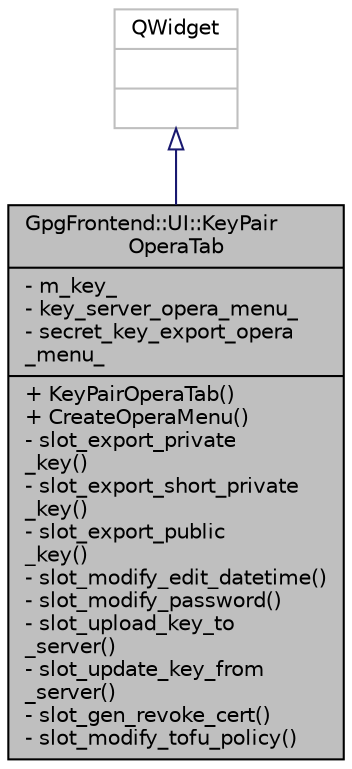 digraph "GpgFrontend::UI::KeyPairOperaTab"
{
 // INTERACTIVE_SVG=YES
 // LATEX_PDF_SIZE
  edge [fontname="Helvetica",fontsize="10",labelfontname="Helvetica",labelfontsize="10"];
  node [fontname="Helvetica",fontsize="10",shape=record];
  Node1 [label="{GpgFrontend::UI::KeyPair\lOperaTab\n|- m_key_\l- key_server_opera_menu_\l- secret_key_export_opera\l_menu_\l|+ KeyPairOperaTab()\l+ CreateOperaMenu()\l- slot_export_private\l_key()\l- slot_export_short_private\l_key()\l- slot_export_public\l_key()\l- slot_modify_edit_datetime()\l- slot_modify_password()\l- slot_upload_key_to\l_server()\l- slot_update_key_from\l_server()\l- slot_gen_revoke_cert()\l- slot_modify_tofu_policy()\l}",height=0.2,width=0.4,color="black", fillcolor="grey75", style="filled", fontcolor="black",tooltip=" "];
  Node2 -> Node1 [dir="back",color="midnightblue",fontsize="10",style="solid",arrowtail="onormal",fontname="Helvetica"];
  Node2 [label="{QWidget\n||}",height=0.2,width=0.4,color="grey75", fillcolor="white", style="filled",tooltip=" "];
}
